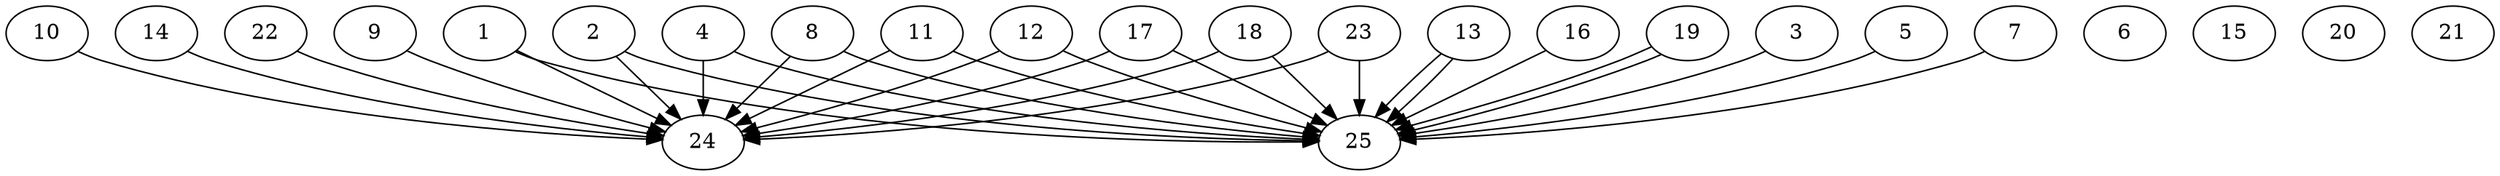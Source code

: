 // DAG automatically generated by daggen at Tue Jul 18 11:30:58 2017
// ./daggen --dot -n 25 --fat 0.8 --regular 0.2 --density 0.8 --jump 1 
digraph G {
  1 [size="5390398952", alpha="0.04"]
  1 -> 24 [size ="134217728"]
  1 -> 25 [size ="134217728"]
  2 [size="8589934592", alpha="0.00"]
  2 -> 24 [size ="33554432"]
  2 -> 25 [size ="33554432"]
  3 [size="452894917635", alpha="0.11"]
  3 -> 25 [size ="679477248"]
  4 [size="11315111819", alpha="0.02"]
  4 -> 24 [size ="411041792"]
  4 -> 25 [size ="411041792"]
  5 [size="689413160176", alpha="0.06"]
  5 -> 25 [size ="536870912"]
  6 [size="12196377190", alpha="0.19"]
  7 [size="368293445632", alpha="0.11"]
  7 -> 25 [size ="411041792"]
  8 [size="24974333962", alpha="0.05"]
  8 -> 24 [size ="838860800"]
  8 -> 25 [size ="838860800"]
  9 [size="1073741824000", alpha="0.20"]
  9 -> 24 [size ="838860800"]
  10 [size="180744889524", alpha="0.03"]
  10 -> 24 [size ="134217728"]
  11 [size="38290591795", alpha="0.15"]
  11 -> 24 [size ="75497472"]
  11 -> 25 [size ="75497472"]
  12 [size="368293445632", alpha="0.07"]
  12 -> 24 [size ="411041792"]
  12 -> 25 [size ="411041792"]
  13 [size="346672435573", alpha="0.15"]
  13 -> 25 [size ="838860800"]
  13 -> 25 [size ="838860800"]
  14 [size="65059110672", alpha="0.19"]
  14 -> 24 [size ="134217728"]
  15 [size="193612009968", alpha="0.14"]
  16 [size="75932355417", alpha="0.09"]
  16 -> 25 [size ="301989888"]
  17 [size="3924302218", alpha="0.13"]
  17 -> 24 [size ="134217728"]
  17 -> 25 [size ="134217728"]
  18 [size="102132241284", alpha="0.08"]
  18 -> 24 [size ="134217728"]
  18 -> 25 [size ="134217728"]
  19 [size="549755813888", alpha="0.05"]
  19 -> 25 [size ="536870912"]
  19 -> 25 [size ="536870912"]
  20 [size="117622734424", alpha="0.14"]
  21 [size="28991029248", alpha="0.09"]
  22 [size="231928233984", alpha="0.04"]
  22 -> 24 [size ="301989888"]
  23 [size="68719476736", alpha="0.15"]
  23 -> 24 [size ="134217728"]
  23 -> 25 [size ="134217728"]
  24 [size="1073741824000", alpha="0.05"]
  25 [size="74986552954", alpha="0.09"]
}
